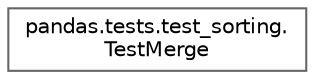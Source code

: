 digraph "Graphical Class Hierarchy"
{
 // LATEX_PDF_SIZE
  bgcolor="transparent";
  edge [fontname=Helvetica,fontsize=10,labelfontname=Helvetica,labelfontsize=10];
  node [fontname=Helvetica,fontsize=10,shape=box,height=0.2,width=0.4];
  rankdir="LR";
  Node0 [id="Node000000",label="pandas.tests.test_sorting.\lTestMerge",height=0.2,width=0.4,color="grey40", fillcolor="white", style="filled",URL="$dd/d8b/classpandas_1_1tests_1_1test__sorting_1_1TestMerge.html",tooltip=" "];
}
